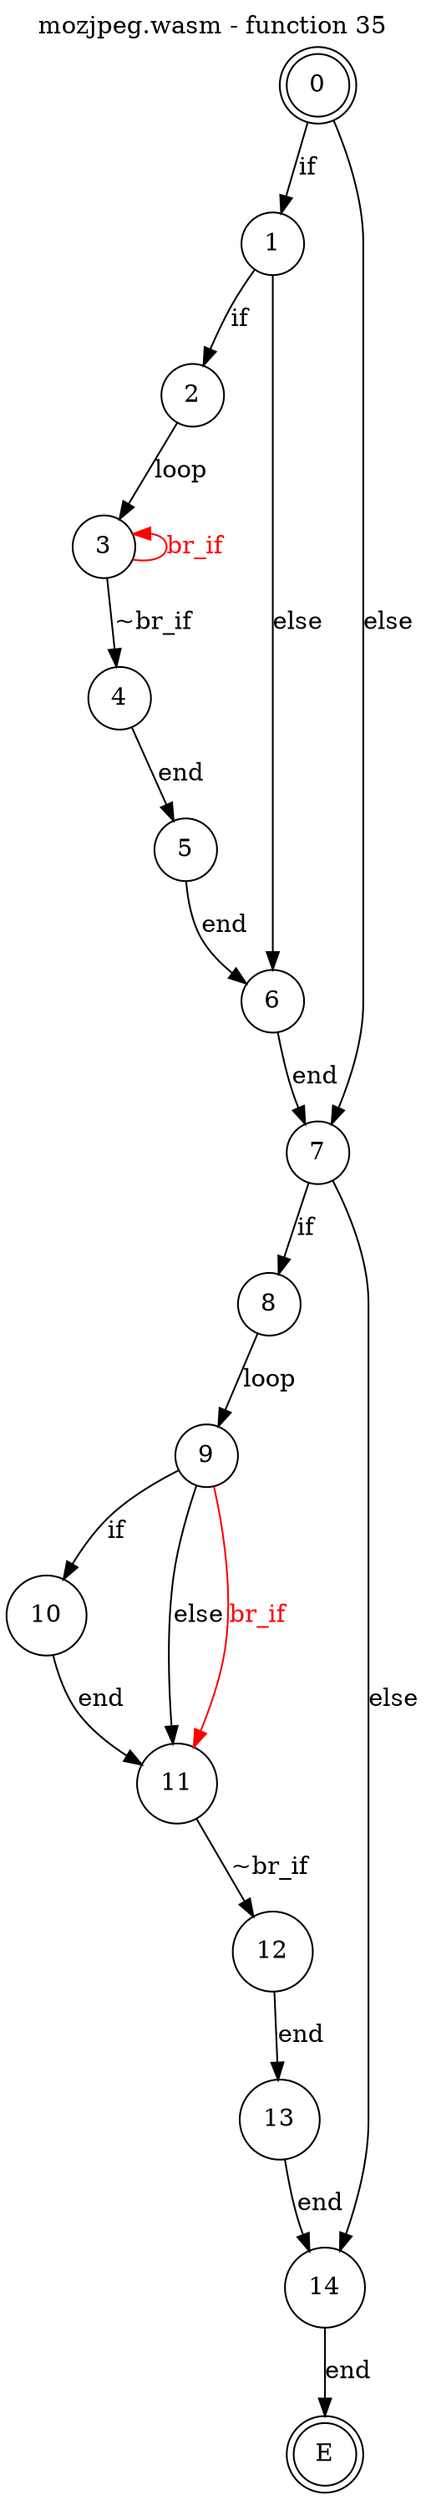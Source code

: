 digraph finite_state_machine {
    label = "mozjpeg.wasm - function 35"
    labelloc =  t
    labelfontsize = 16
    labelfontcolor = black
    labelfontname = "Helvetica"
    node [shape = doublecircle]; 0 E ;
    node [shape = circle];
    0 -> 1[label="if"];
    0 -> 7[label="else"];
    1 -> 2[label="if"];
    1 -> 6[label="else"];
    2 -> 3[label="loop"];
    3 -> 4[label="~br_if"];
    3 -> 3[color="red" dir=back fontcolor="red" label="br_if"];
    4 -> 5[label="end"];
    5 -> 6[label="end"];
    6 -> 7[label="end"];
    7 -> 8[label="if"];
    7 -> 14[label="else"];
    8 -> 9[label="loop"];
    9 -> 10[label="if"];
    9 -> 11[label="else"];
    10 -> 11[label="end"];
    11 -> 12[label="~br_if"];
    11 -> 9[color="red" dir=back fontcolor="red" label="br_if"];
    12 -> 13[label="end"];
    13 -> 14[label="end"];
    14 -> E[label="end"];
}
